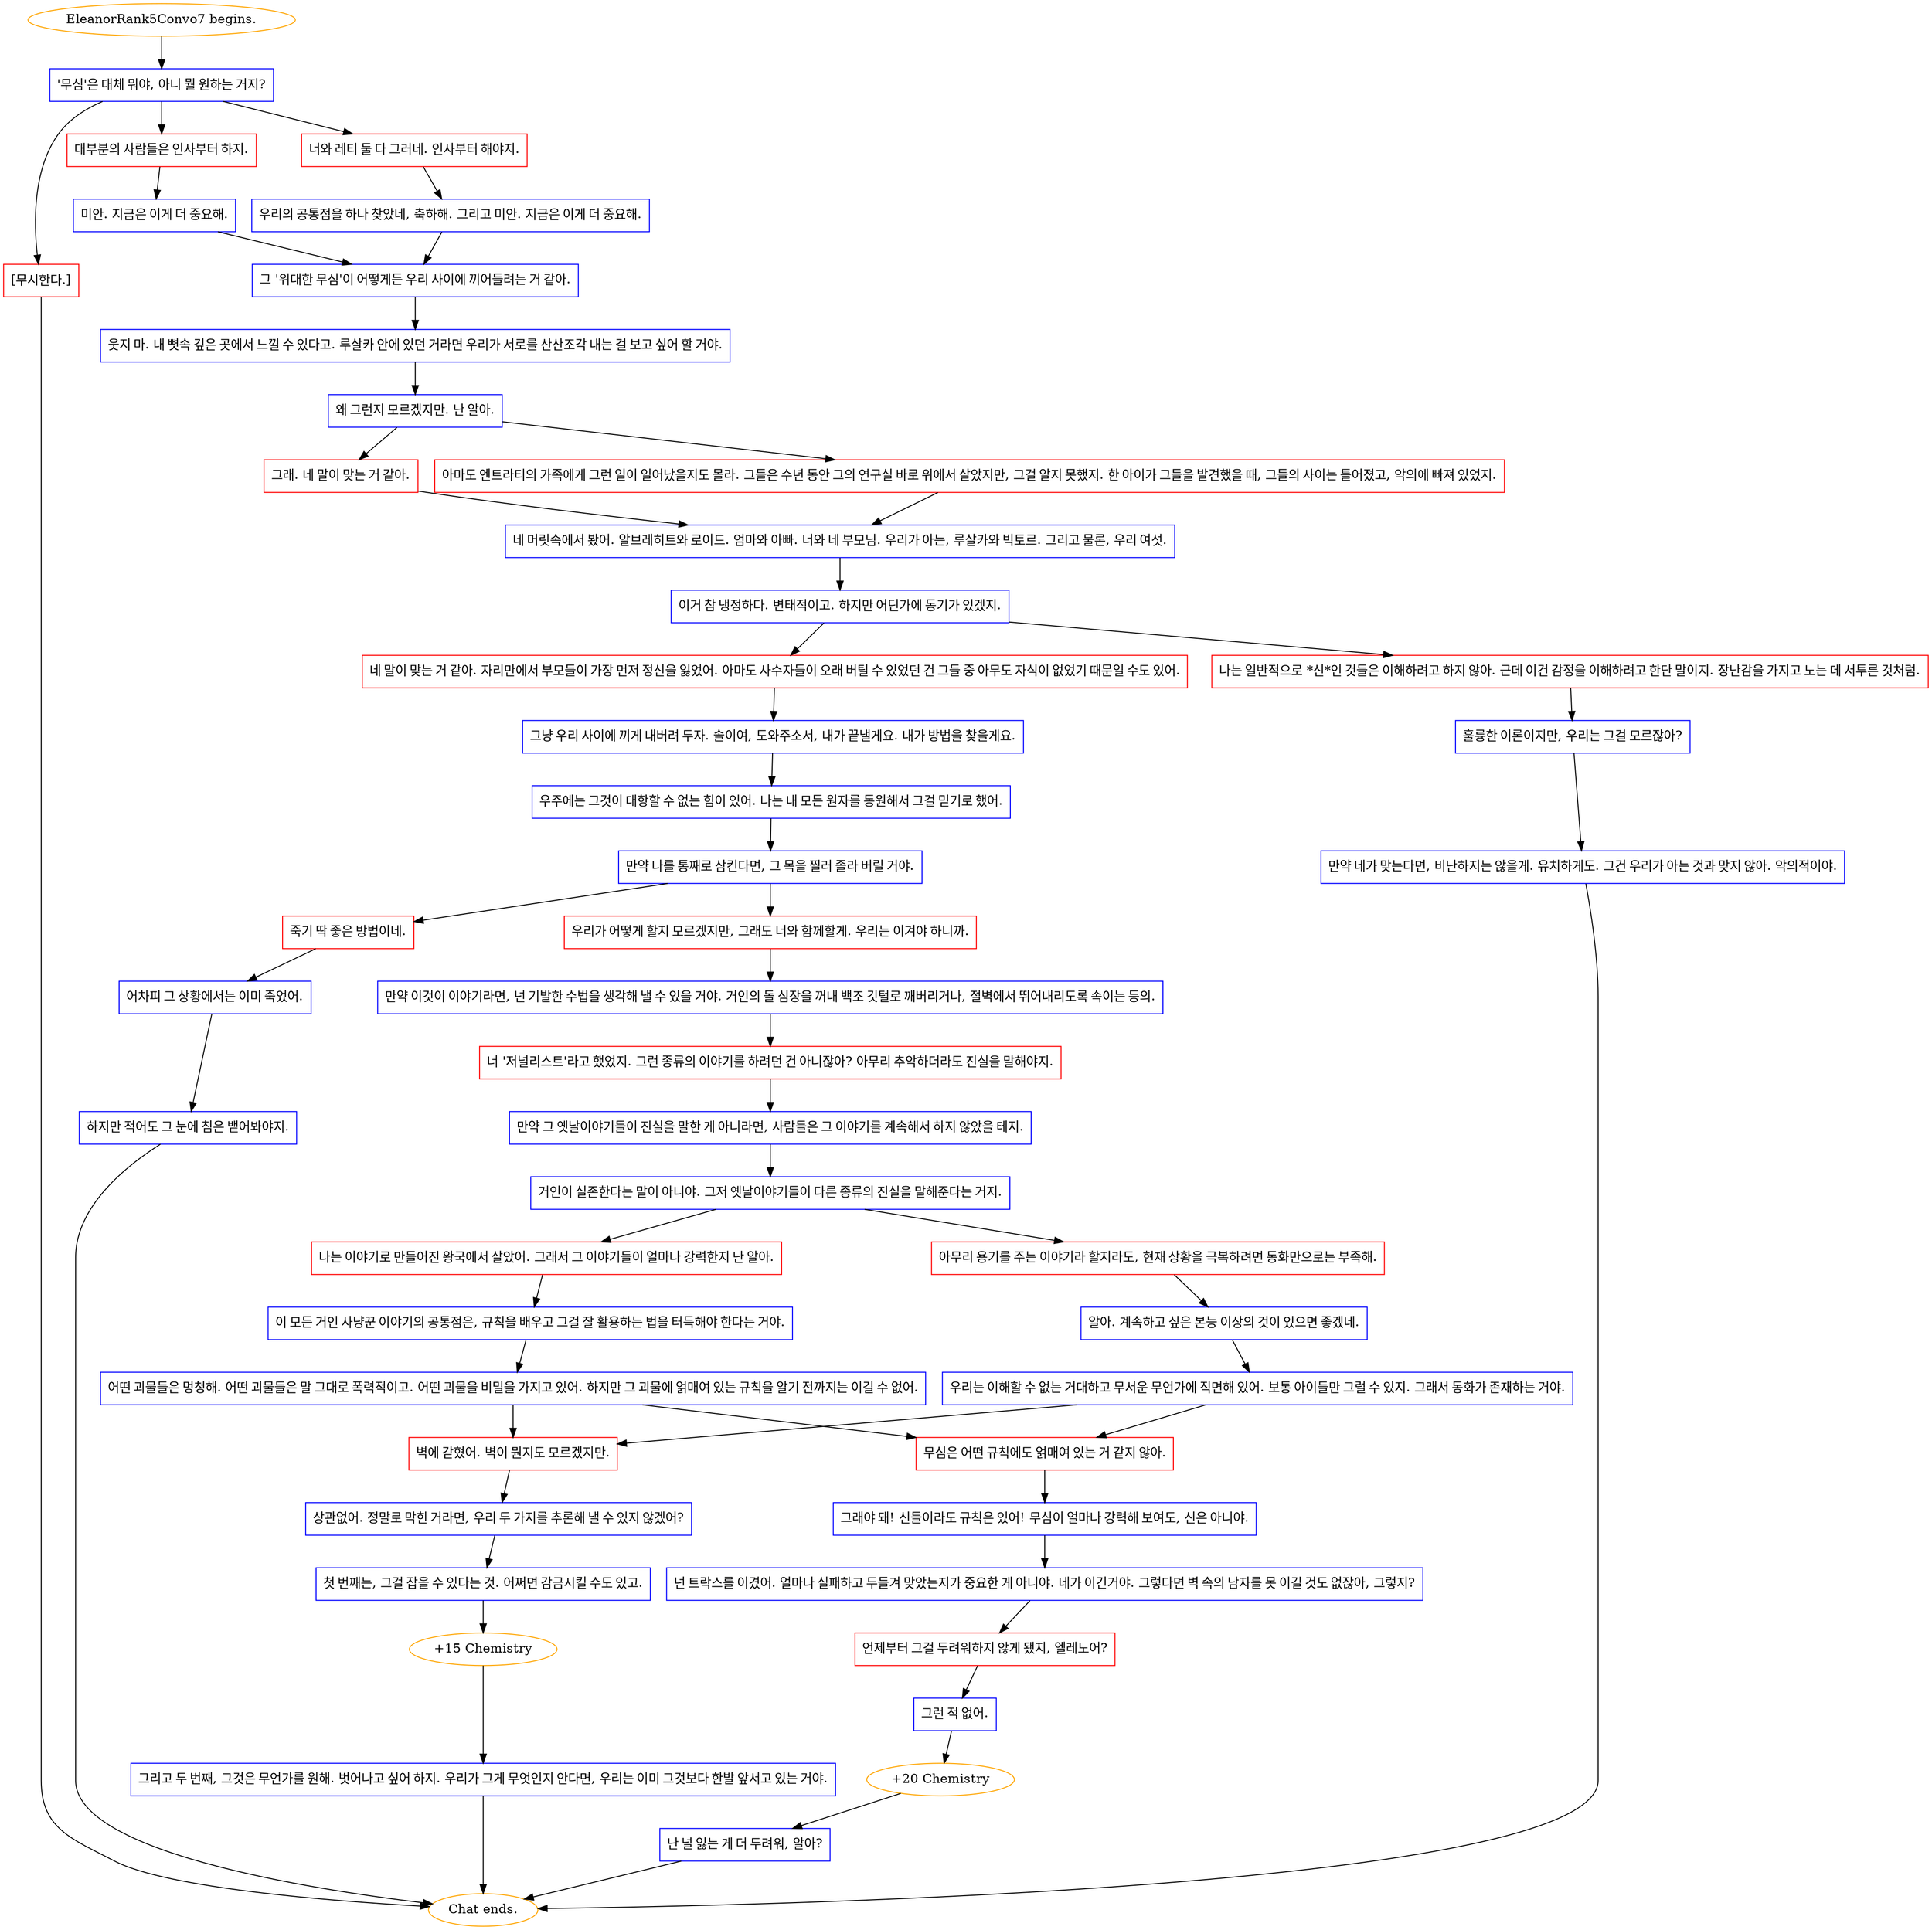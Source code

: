 digraph {
	"EleanorRank5Convo7 begins." [color=orange];
		"EleanorRank5Convo7 begins." -> j2176435945;
	j2176435945 [label="'무심'은 대체 뭐야, 아니 뭘 원하는 거지?",shape=box,color=blue];
		j2176435945 -> j677550049;
		j2176435945 -> j1121555340;
		j2176435945 -> j3220779863;
	j677550049 [label="너와 레티 둘 다 그러네. 인사부터 해야지.",shape=box,color=red];
		j677550049 -> j3900698895;
	j1121555340 [label="대부분의 사람들은 인사부터 하지.",shape=box,color=red];
		j1121555340 -> j922628490;
	j3220779863 [label="[무시한다.]",shape=box,color=red];
		j3220779863 -> "Chat ends.";
	j3900698895 [label="우리의 공통점을 하나 찾았네, 축하해. 그리고 미안. 지금은 이게 더 중요해.",shape=box,color=blue];
		j3900698895 -> j2208477803;
	j922628490 [label="미안. 지금은 이게 더 중요해.",shape=box,color=blue];
		j922628490 -> j2208477803;
	"Chat ends." [color=orange];
	j2208477803 [label="그 '위대한 무심'이 어떻게든 우리 사이에 끼어들려는 거 같아.",shape=box,color=blue];
		j2208477803 -> j1183180170;
	j1183180170 [label="웃지 마. 내 뼛속 깊은 곳에서 느낄 수 있다고. 루살카 안에 있던 거라면 우리가 서로를 산산조각 내는 걸 보고 싶어 할 거야.",shape=box,color=blue];
		j1183180170 -> j2053112454;
	j2053112454 [label="왜 그런지 모르겠지만. 난 알아.",shape=box,color=blue];
		j2053112454 -> j119278718;
		j2053112454 -> j3142157523;
	j119278718 [label="그래. 네 말이 맞는 거 같아.",shape=box,color=red];
		j119278718 -> j2893297180;
	j3142157523 [label="아마도 엔트라티의 가족에게 그런 일이 일어났을지도 몰라. 그들은 수년 동안 그의 연구실 바로 위에서 살았지만, 그걸 알지 못했지. 한 아이가 그들을 발견했을 때, 그들의 사이는 틀어졌고, 악의에 빠져 있었지.",shape=box,color=red];
		j3142157523 -> j2893297180;
	j2893297180 [label="네 머릿속에서 봤어. 알브레히트와 로이드. 엄마와 아빠. 너와 네 부모님. 우리가 아는, 루살카와 빅토르. 그리고 물론, 우리 여섯.",shape=box,color=blue];
		j2893297180 -> j4170393781;
	j4170393781 [label="이거 참 냉정하다. 변태적이고. 하지만 어딘가에 동기가 있겠지.",shape=box,color=blue];
		j4170393781 -> j766707655;
		j4170393781 -> j688524738;
	j766707655 [label="네 말이 맞는 거 같아. 자리만에서 부모들이 가장 먼저 정신을 잃었어. 아마도 사수자들이 오래 버틸 수 있었던 건 그들 중 아무도 자식이 없었기 때문일 수도 있어.",shape=box,color=red];
		j766707655 -> j3811732514;
	j688524738 [label="나는 일반적으로 *신*인 것들은 이해하려고 하지 않아. 근데 이건 감정을 이해하려고 한단 말이지. 장난감을 가지고 노는 데 서투른 것처럼.",shape=box,color=red];
		j688524738 -> j1838863113;
	j3811732514 [label="그냥 우리 사이에 끼게 내버려 두자. 솔이여, 도와주소서, 내가 끝낼게요. 내가 방법을 찾을게요.",shape=box,color=blue];
		j3811732514 -> j4178140818;
	j1838863113 [label="훌륭한 이론이지만, 우리는 그걸 모르잖아?",shape=box,color=blue];
		j1838863113 -> j371356294;
	j4178140818 [label="우주에는 그것이 대항할 수 없는 힘이 있어. 나는 내 모든 원자를 동원해서 그걸 믿기로 했어.",shape=box,color=blue];
		j4178140818 -> j740657148;
	j371356294 [label="만약 네가 맞는다면, 비난하지는 않을게. 유치하게도. 그건 우리가 아는 것과 맞지 않아. 악의적이야.",shape=box,color=blue];
		j371356294 -> "Chat ends.";
	j740657148 [label="만약 나를 통째로 삼킨다면, 그 목을 찔러 졸라 버릴 거야.",shape=box,color=blue];
		j740657148 -> j2928153066;
		j740657148 -> j1858737694;
	j2928153066 [label="죽기 딱 좋은 방법이네.",shape=box,color=red];
		j2928153066 -> j2450727988;
	j1858737694 [label="우리가 어떻게 할지 모르겠지만, 그래도 너와 함께할게. 우리는 이겨야 하니까.",shape=box,color=red];
		j1858737694 -> j1905609053;
	j2450727988 [label="어차피 그 상황에서는 이미 죽었어.",shape=box,color=blue];
		j2450727988 -> j2433335494;
	j1905609053 [label="만약 이것이 이야기라면, 넌 기발한 수법을 생각해 낼 수 있을 거야. 거인의 돌 심장을 꺼내 백조 깃털로 깨버리거나, 절벽에서 뛰어내리도록 속이는 등의.",shape=box,color=blue];
		j1905609053 -> j2595983061;
	j2433335494 [label="하지만 적어도 그 눈에 침은 뱉어봐야지.",shape=box,color=blue];
		j2433335494 -> "Chat ends.";
	j2595983061 [label="너 '저널리스트'라고 했었지. 그런 종류의 이야기를 하려던 건 아니잖아? 아무리 추악하더라도 진실을 말해야지.",shape=box,color=red];
		j2595983061 -> j98993376;
	j98993376 [label="만약 그 옛날이야기들이 진실을 말한 게 아니라면, 사람들은 그 이야기를 계속해서 하지 않았을 테지.",shape=box,color=blue];
		j98993376 -> j51078442;
	j51078442 [label="거인이 실존한다는 말이 아니야. 그저 옛날이야기들이 다른 종류의 진실을 말해준다는 거지.",shape=box,color=blue];
		j51078442 -> j1668505743;
		j51078442 -> j3887711610;
	j1668505743 [label="아무리 용기를 주는 이야기라 할지라도, 현재 상황을 극복하려면 동화만으로는 부족해.",shape=box,color=red];
		j1668505743 -> j631613921;
	j3887711610 [label="나는 이야기로 만들어진 왕국에서 살았어. 그래서 그 이야기들이 얼마나 강력한지 난 알아.",shape=box,color=red];
		j3887711610 -> j853541904;
	j631613921 [label="알아. 계속하고 싶은 본능 이상의 것이 있으면 좋겠네.",shape=box,color=blue];
		j631613921 -> j2395035251;
	j853541904 [label="이 모든 거인 사냥꾼 이야기의 공통점은, 규칙을 배우고 그걸 잘 활용하는 법을 터득해야 한다는 거야.",shape=box,color=blue];
		j853541904 -> j3997354527;
	j2395035251 [label="우리는 이해할 수 없는 거대하고 무서운 무언가에 직면해 있어. 보통 아이들만 그럴 수 있지. 그래서 동화가 존재하는 거야.",shape=box,color=blue];
		j2395035251 -> j4249058358;
		j2395035251 -> j1160186714;
	j3997354527 [label="어떤 괴물들은 멍청해. 어떤 괴물들은 말 그대로 폭력적이고. 어떤 괴물을 비밀을 가지고 있어. 하지만 그 괴물에 얽매여 있는 규칙을 알기 전까지는 이길 수 없어.",shape=box,color=blue];
		j3997354527 -> j4249058358;
		j3997354527 -> j1160186714;
	j4249058358 [label="벽에 갇혔어. 벽이 뭔지도 모르겠지만.",shape=box,color=red];
		j4249058358 -> j339446155;
	j1160186714 [label="무심은 어떤 규칙에도 얽매여 있는 거 같지 않아.",shape=box,color=red];
		j1160186714 -> j927383387;
	j339446155 [label="상관없어. 정말로 막힌 거라면, 우리 두 가지를 추론해 낼 수 있지 않겠어?",shape=box,color=blue];
		j339446155 -> j2121021249;
	j927383387 [label="그래야 돼! 신들이라도 규칙은 있어! 무심이 얼마나 강력해 보여도, 신은 아니야.",shape=box,color=blue];
		j927383387 -> j4275187233;
	j2121021249 [label="첫 번째는, 그걸 잡을 수 있다는 것. 어쩌면 감금시킬 수도 있고.",shape=box,color=blue];
		j2121021249 -> j4085558786;
	j4275187233 [label="넌 트락스를 이겼어. 얼마나 실패하고 두들겨 맞았는지가 중요한 게 아니야. 네가 이긴거야. 그렇다면 벽 속의 남자를 못 이길 것도 없잖아, 그렇지?",shape=box,color=blue];
		j4275187233 -> j3364627434;
	j4085558786 [label="+15 Chemistry",color=orange];
		j4085558786 -> j2578883149;
	j3364627434 [label="언제부터 그걸 두려워하지 않게 됐지, 엘레노어?",shape=box,color=red];
		j3364627434 -> j397099969;
	j2578883149 [label="그리고 두 번째, 그것은 무언가를 원해. 벗어나고 싶어 하지. 우리가 그게 무엇인지 안다면, 우리는 이미 그것보다 한발 앞서고 있는 거야.",shape=box,color=blue];
		j2578883149 -> "Chat ends.";
	j397099969 [label="그런 적 없어.",shape=box,color=blue];
		j397099969 -> j1865132936;
	j1865132936 [label="+20 Chemistry",color=orange];
		j1865132936 -> j1274744443;
	j1274744443 [label="난 널 잃는 게 더 두려워, 알아?",shape=box,color=blue];
		j1274744443 -> "Chat ends.";
}